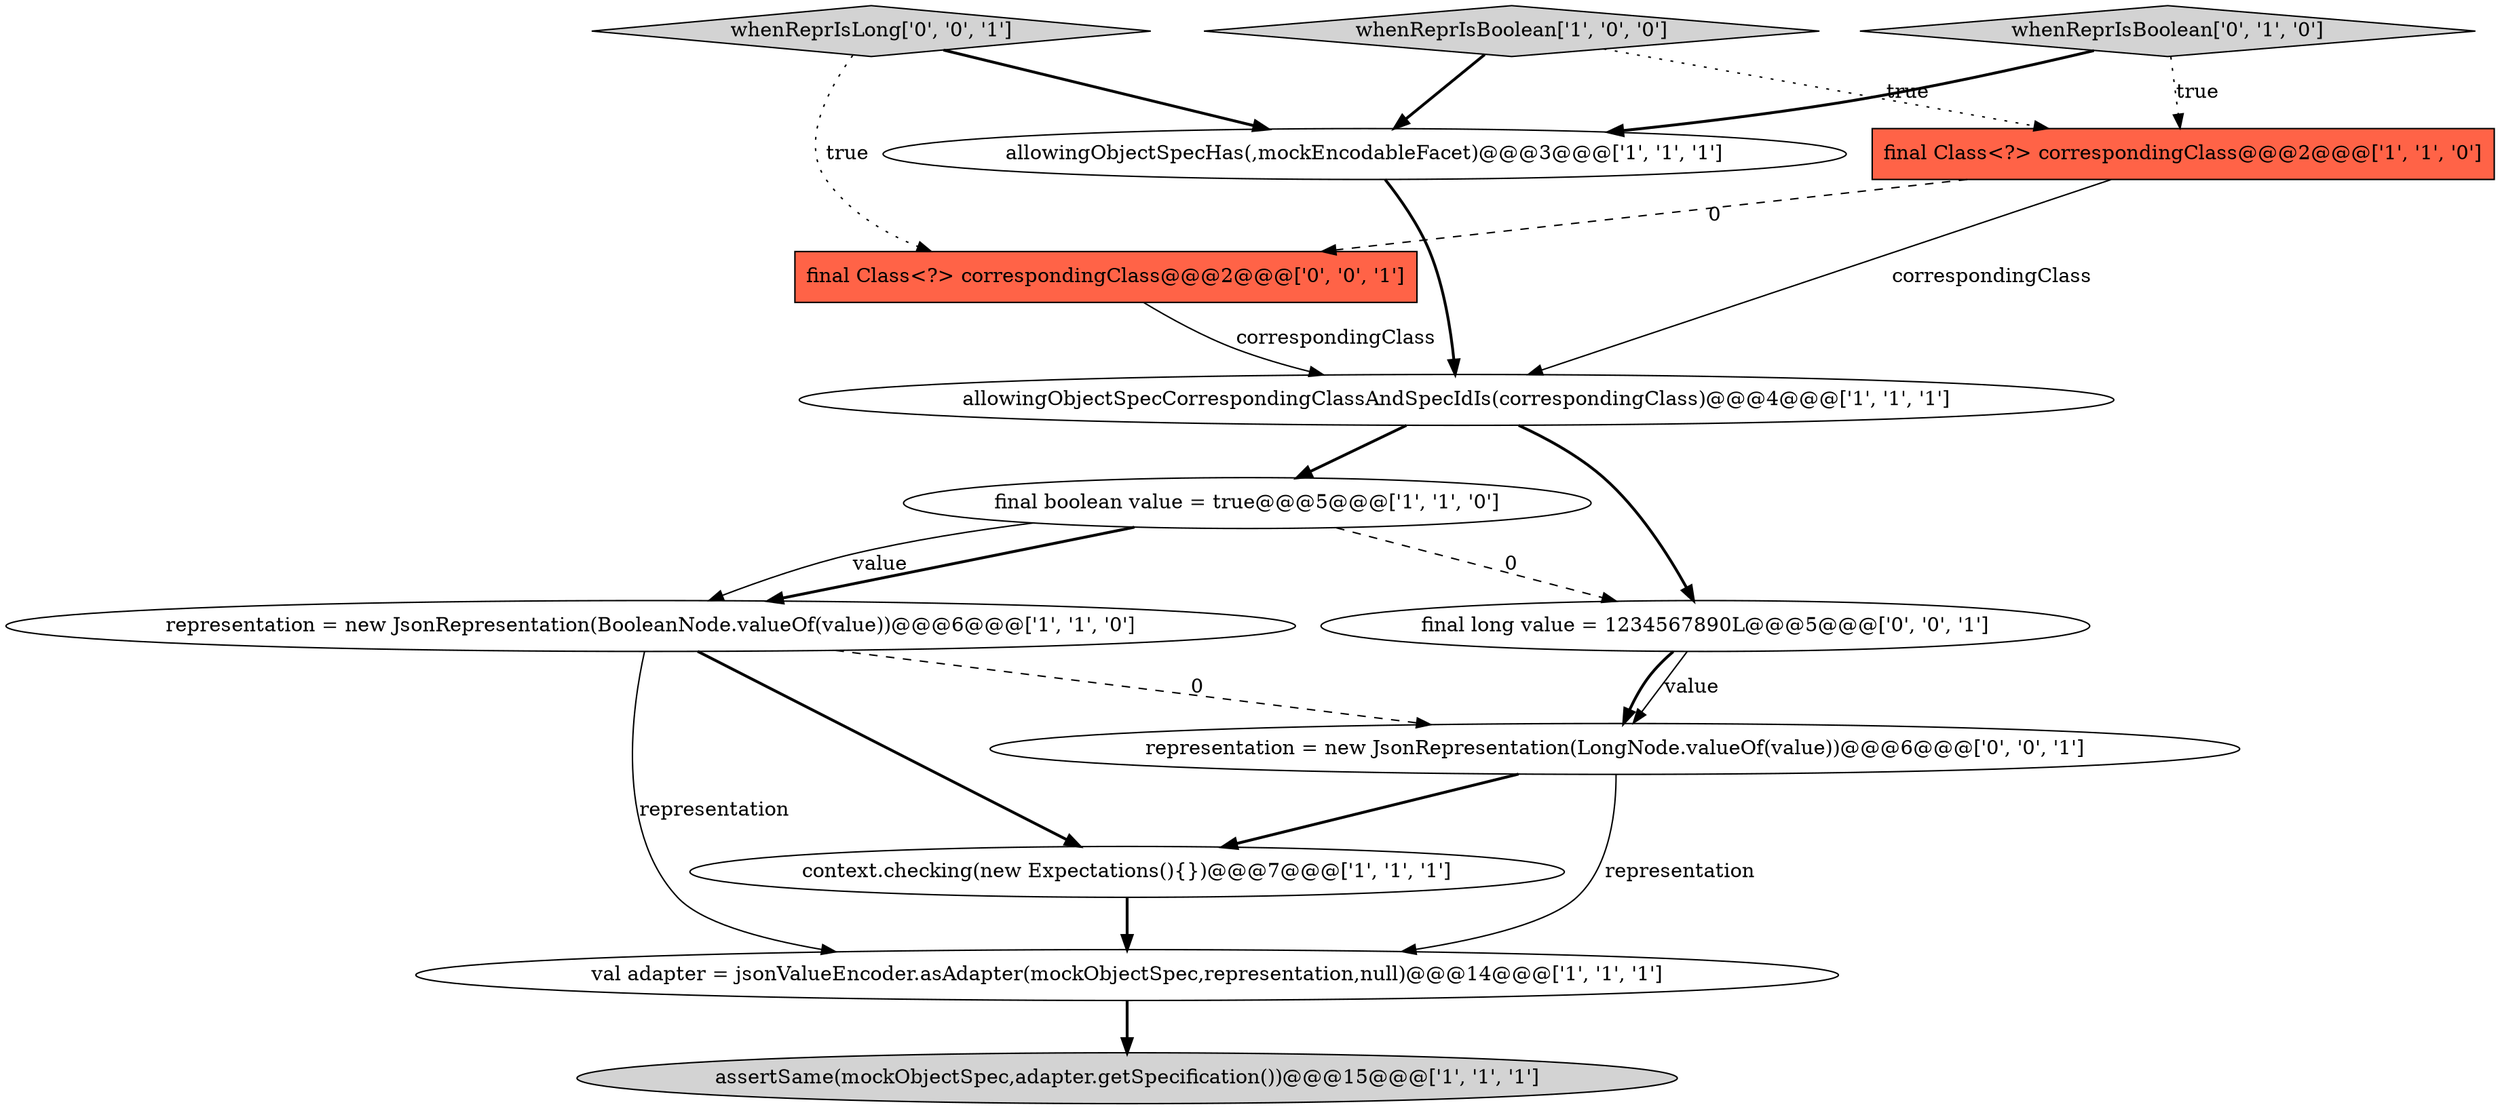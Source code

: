 digraph {
10 [style = filled, label = "final long value = 1234567890L@@@5@@@['0', '0', '1']", fillcolor = white, shape = ellipse image = "AAA0AAABBB3BBB"];
13 [style = filled, label = "representation = new JsonRepresentation(LongNode.valueOf(value))@@@6@@@['0', '0', '1']", fillcolor = white, shape = ellipse image = "AAA0AAABBB3BBB"];
7 [style = filled, label = "representation = new JsonRepresentation(BooleanNode.valueOf(value))@@@6@@@['1', '1', '0']", fillcolor = white, shape = ellipse image = "AAA0AAABBB1BBB"];
11 [style = filled, label = "final Class<?> correspondingClass@@@2@@@['0', '0', '1']", fillcolor = tomato, shape = box image = "AAA0AAABBB3BBB"];
6 [style = filled, label = "assertSame(mockObjectSpec,adapter.getSpecification())@@@15@@@['1', '1', '1']", fillcolor = lightgray, shape = ellipse image = "AAA0AAABBB1BBB"];
12 [style = filled, label = "whenReprIsLong['0', '0', '1']", fillcolor = lightgray, shape = diamond image = "AAA0AAABBB3BBB"];
8 [style = filled, label = "val adapter = jsonValueEncoder.asAdapter(mockObjectSpec,representation,null)@@@14@@@['1', '1', '1']", fillcolor = white, shape = ellipse image = "AAA0AAABBB1BBB"];
0 [style = filled, label = "final Class<?> correspondingClass@@@2@@@['1', '1', '0']", fillcolor = tomato, shape = box image = "AAA0AAABBB1BBB"];
3 [style = filled, label = "allowingObjectSpecHas(,mockEncodableFacet)@@@3@@@['1', '1', '1']", fillcolor = white, shape = ellipse image = "AAA0AAABBB1BBB"];
5 [style = filled, label = "context.checking(new Expectations(){})@@@7@@@['1', '1', '1']", fillcolor = white, shape = ellipse image = "AAA0AAABBB1BBB"];
9 [style = filled, label = "whenReprIsBoolean['0', '1', '0']", fillcolor = lightgray, shape = diamond image = "AAA0AAABBB2BBB"];
1 [style = filled, label = "whenReprIsBoolean['1', '0', '0']", fillcolor = lightgray, shape = diamond image = "AAA0AAABBB1BBB"];
2 [style = filled, label = "allowingObjectSpecCorrespondingClassAndSpecIdIs(correspondingClass)@@@4@@@['1', '1', '1']", fillcolor = white, shape = ellipse image = "AAA0AAABBB1BBB"];
4 [style = filled, label = "final boolean value = true@@@5@@@['1', '1', '0']", fillcolor = white, shape = ellipse image = "AAA0AAABBB1BBB"];
5->8 [style = bold, label=""];
9->0 [style = dotted, label="true"];
13->8 [style = solid, label="representation"];
1->3 [style = bold, label=""];
10->13 [style = solid, label="value"];
8->6 [style = bold, label=""];
11->2 [style = solid, label="correspondingClass"];
0->11 [style = dashed, label="0"];
2->10 [style = bold, label=""];
2->4 [style = bold, label=""];
4->7 [style = bold, label=""];
12->11 [style = dotted, label="true"];
7->5 [style = bold, label=""];
3->2 [style = bold, label=""];
10->13 [style = bold, label=""];
7->8 [style = solid, label="representation"];
0->2 [style = solid, label="correspondingClass"];
7->13 [style = dashed, label="0"];
13->5 [style = bold, label=""];
4->7 [style = solid, label="value"];
9->3 [style = bold, label=""];
12->3 [style = bold, label=""];
1->0 [style = dotted, label="true"];
4->10 [style = dashed, label="0"];
}

